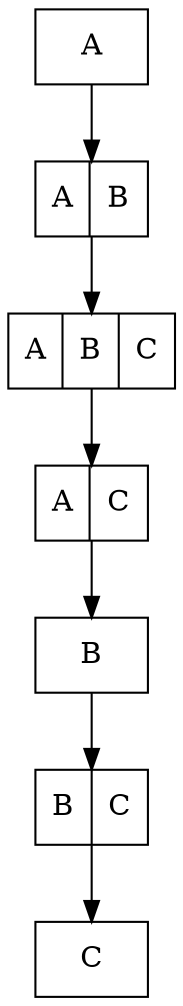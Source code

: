 digraph FOT
{
Node0->Node1;
Node1->Node2;
Node2->Node3;
Node3->Node4;
Node4->Node5;
Node5->Node6;

Node0 [shape=record, label="A"]
Node1 [shape=record, label="A|B"]
Node2 [shape=record, label="A|B|C"]
Node3 [shape=record, label="A|C"]
Node4 [shape=record, label="B"]
Node5 [shape=record, label="B|C"]
Node6 [shape=record, label="C"]
}